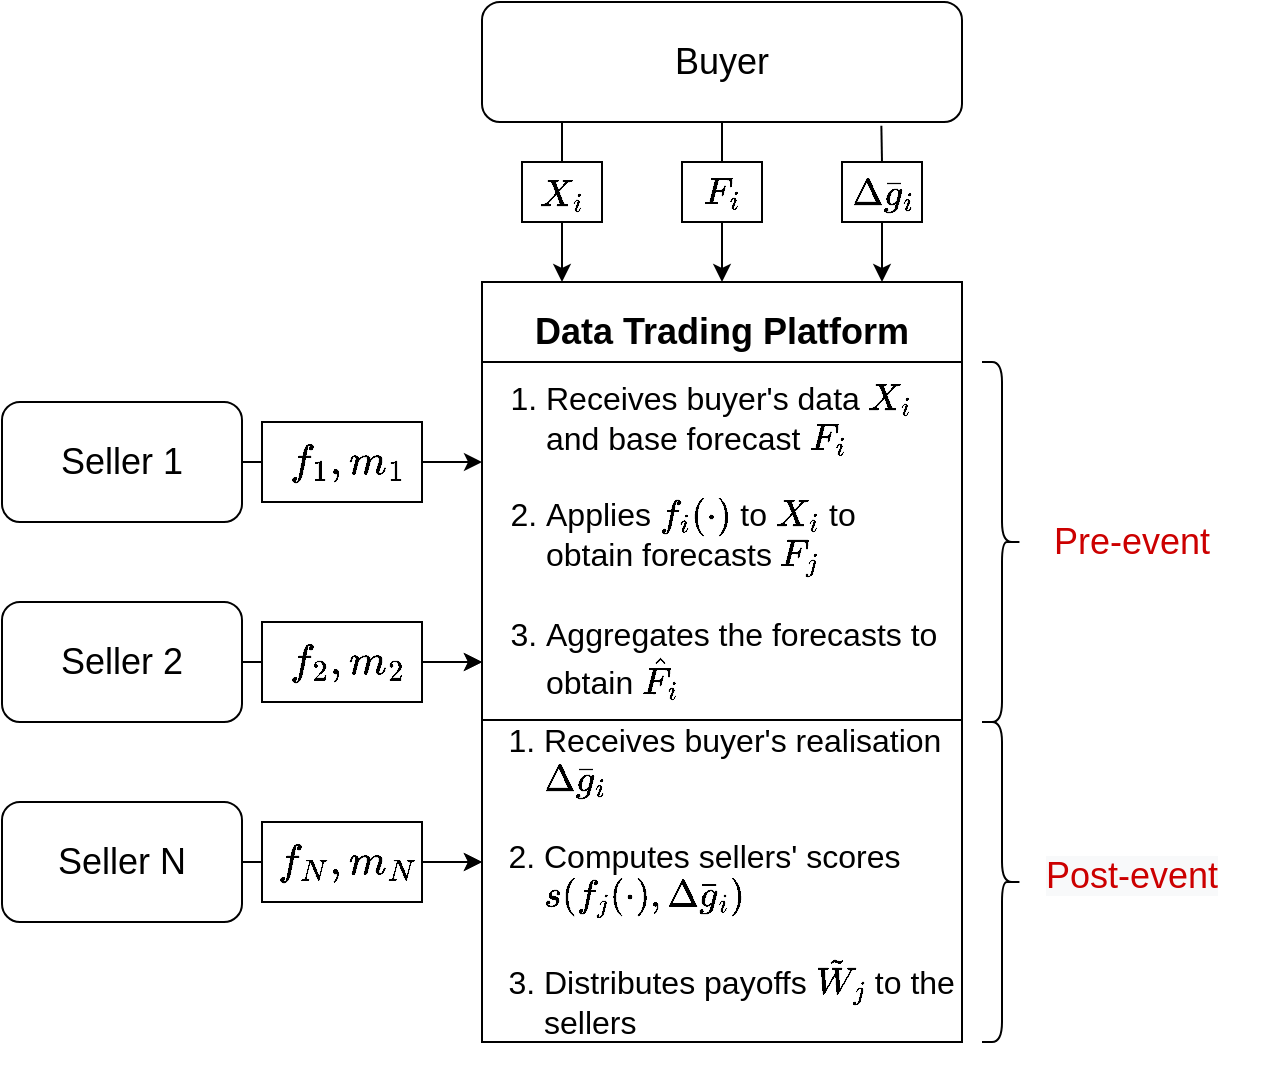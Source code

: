 <mxfile version="20.8.5" type="device"><diagram id="aNF4xVqLybmfQyOAj_uz" name="Page-1"><mxGraphModel dx="954" dy="616" grid="1" gridSize="10" guides="1" tooltips="1" connect="1" arrows="1" fold="1" page="1" pageScale="1" pageWidth="827" pageHeight="1169" math="1" shadow="0"><root><mxCell id="0"/><mxCell id="1" parent="0"/><mxCell id="6aFmtdA6Bt5ExhFvS5so-43" value="" style="rounded=0;whiteSpace=wrap;html=1;fontSize=16;fontColor=#000000;" parent="1" vertex="1"><mxGeometry x="327" y="390" width="80" height="40" as="geometry"/></mxCell><mxCell id="6aFmtdA6Bt5ExhFvS5so-1" value="" style="rounded=0;whiteSpace=wrap;html=1;" parent="1" vertex="1"><mxGeometry x="437" y="320" width="240" height="380" as="geometry"/></mxCell><mxCell id="6aFmtdA6Bt5ExhFvS5so-8" value="&lt;font style=&quot;font-size: 18px;&quot;&gt;&lt;b&gt;Data Trading Platform&lt;/b&gt;&lt;/font&gt;" style="text;html=1;strokeColor=none;fillColor=none;align=center;verticalAlign=middle;whiteSpace=wrap;rounded=0;" parent="1" vertex="1"><mxGeometry x="457" y="330" width="200" height="30" as="geometry"/></mxCell><mxCell id="6aFmtdA6Bt5ExhFvS5so-14" value="&lt;div&gt;&lt;ol style=&quot;font-size: 16px;&quot;&gt;&lt;li&gt;Receives buyer's data \( X_i \) and base forecast \( F_i \)&lt;br&gt;&lt;br&gt;&lt;/li&gt;&lt;li&gt;Applies \( f_i (\cdot) \) to \( X_i \) to obtain forecasts \( F_j \)&lt;br&gt;&lt;br&gt;&lt;/li&gt;&lt;li&gt;Aggregates the forecasts to obtain \( \hat{F}_i \)&lt;/li&gt;&lt;/ol&gt;&lt;div&gt;&lt;br&gt;&lt;/div&gt;&lt;/div&gt;" style="text;html=1;strokeColor=none;fillColor=none;align=left;verticalAlign=middle;whiteSpace=wrap;rounded=0;fontSize=18;" parent="1" vertex="1"><mxGeometry x="427" y="370" width="240" height="180" as="geometry"/></mxCell><mxCell id="6aFmtdA6Bt5ExhFvS5so-15" value="" style="endArrow=none;html=1;rounded=0;fontSize=18;" parent="1" edge="1"><mxGeometry width="50" height="50" relative="1" as="geometry"><mxPoint x="437" y="360" as="sourcePoint"/><mxPoint x="677" y="360" as="targetPoint"/></mxGeometry></mxCell><mxCell id="6aFmtdA6Bt5ExhFvS5so-16" value="Seller 1" style="rounded=1;whiteSpace=wrap;html=1;fontSize=18;" parent="1" vertex="1"><mxGeometry x="197" y="380" width="120" height="60" as="geometry"/></mxCell><mxCell id="6aFmtdA6Bt5ExhFvS5so-17" value="" style="endArrow=classic;html=1;rounded=0;fontSize=18;exitX=1;exitY=0.5;exitDx=0;exitDy=0;startArrow=none;" parent="1" source="6aFmtdA6Bt5ExhFvS5so-43" edge="1"><mxGeometry width="50" height="50" relative="1" as="geometry"><mxPoint x="547" y="430" as="sourcePoint"/><mxPoint x="437" y="410" as="targetPoint"/></mxGeometry></mxCell><mxCell id="6aFmtdA6Bt5ExhFvS5so-42" value="&lt;span style=&quot;font-size: 18px;&quot;&gt;\(f_1, m_1\)&lt;/span&gt;" style="edgeLabel;html=1;align=center;verticalAlign=middle;resizable=0;points=[];fontSize=16;fontColor=#000000;labelBackgroundColor=none;" parent="6aFmtdA6Bt5ExhFvS5so-17" vertex="1" connectable="0"><mxGeometry x="0.6" y="1" relative="1" as="geometry"><mxPoint x="-62" y="1" as="offset"/></mxGeometry></mxCell><mxCell id="6aFmtdA6Bt5ExhFvS5so-18" value="Seller 2" style="rounded=1;whiteSpace=wrap;html=1;fontSize=18;" parent="1" vertex="1"><mxGeometry x="197" y="480" width="120" height="60" as="geometry"/></mxCell><mxCell id="6aFmtdA6Bt5ExhFvS5so-19" value="" style="endArrow=classic;html=1;rounded=0;fontSize=18;exitX=1;exitY=0.5;exitDx=0;exitDy=0;entryX=0;entryY=0.5;entryDx=0;entryDy=0;" parent="1" source="6aFmtdA6Bt5ExhFvS5so-18" target="6aFmtdA6Bt5ExhFvS5so-1" edge="1"><mxGeometry width="50" height="50" relative="1" as="geometry"><mxPoint x="547" y="430" as="sourcePoint"/><mxPoint x="437" y="500" as="targetPoint"/></mxGeometry></mxCell><mxCell id="6aFmtdA6Bt5ExhFvS5so-20" value="Seller N" style="rounded=1;whiteSpace=wrap;html=1;fontSize=18;" parent="1" vertex="1"><mxGeometry x="197" y="580" width="120" height="60" as="geometry"/></mxCell><mxCell id="6aFmtdA6Bt5ExhFvS5so-21" value="" style="endArrow=classic;html=1;rounded=0;fontSize=18;exitX=1;exitY=0.5;exitDx=0;exitDy=0;entryX=0;entryY=0.763;entryDx=0;entryDy=0;entryPerimeter=0;" parent="1" source="6aFmtdA6Bt5ExhFvS5so-20" target="6aFmtdA6Bt5ExhFvS5so-1" edge="1"><mxGeometry width="50" height="50" relative="1" as="geometry"><mxPoint x="327" y="420" as="sourcePoint"/><mxPoint x="447" y="510" as="targetPoint"/></mxGeometry></mxCell><mxCell id="6aFmtdA6Bt5ExhFvS5so-23" style="edgeStyle=orthogonalEdgeStyle;rounded=0;orthogonalLoop=1;jettySize=auto;html=1;exitX=0.5;exitY=1;exitDx=0;exitDy=0;fontSize=18;" parent="1" source="6aFmtdA6Bt5ExhFvS5so-1" target="6aFmtdA6Bt5ExhFvS5so-1" edge="1"><mxGeometry relative="1" as="geometry"/></mxCell><mxCell id="6aFmtdA6Bt5ExhFvS5so-29" value="" style="endArrow=none;html=1;rounded=0;fontSize=18;" parent="1" edge="1"><mxGeometry width="50" height="50" relative="1" as="geometry"><mxPoint x="437" y="539" as="sourcePoint"/><mxPoint x="677" y="539" as="targetPoint"/></mxGeometry></mxCell><mxCell id="6aFmtdA6Bt5ExhFvS5so-31" value="" style="shape=curlyBracket;whiteSpace=wrap;html=1;rounded=1;flipH=1;fontSize=16;" parent="1" vertex="1"><mxGeometry x="687" y="360" width="20" height="180" as="geometry"/></mxCell><mxCell id="6aFmtdA6Bt5ExhFvS5so-32" value="" style="shape=curlyBracket;whiteSpace=wrap;html=1;rounded=1;flipH=1;fontSize=16;" parent="1" vertex="1"><mxGeometry x="687" y="540" width="20" height="160" as="geometry"/></mxCell><mxCell id="6aFmtdA6Bt5ExhFvS5so-34" value="Buyer" style="rounded=1;whiteSpace=wrap;html=1;fontSize=18;" parent="1" vertex="1"><mxGeometry x="437" y="180" width="240" height="60" as="geometry"/></mxCell><mxCell id="6aFmtdA6Bt5ExhFvS5so-35" value="&lt;font color=&quot;#cc0000&quot; style=&quot;font-size: 18px;&quot;&gt;Pre-event&lt;/font&gt;" style="text;html=1;strokeColor=none;fillColor=none;align=center;verticalAlign=middle;whiteSpace=wrap;rounded=0;fontSize=16;" parent="1" vertex="1"><mxGeometry x="717" y="435" width="90" height="30" as="geometry"/></mxCell><mxCell id="6aFmtdA6Bt5ExhFvS5so-36" value="&lt;span style=&quot;color: rgb(204, 0, 0); font-family: Helvetica; font-size: 18px; font-style: normal; font-variant-ligatures: normal; font-variant-caps: normal; font-weight: 400; letter-spacing: normal; orphans: 2; text-align: center; text-indent: 0px; text-transform: none; widows: 2; word-spacing: 0px; -webkit-text-stroke-width: 0px; background-color: rgb(248, 249, 250); text-decoration-thickness: initial; text-decoration-style: initial; text-decoration-color: initial; float: none; display: inline !important;&quot;&gt;Post-event&lt;/span&gt;" style="text;whiteSpace=wrap;html=1;fontSize=18;fontColor=#CC0000;" parent="1" vertex="1"><mxGeometry x="717" y="600" width="110" height="50" as="geometry"/></mxCell><mxCell id="6aFmtdA6Bt5ExhFvS5so-38" value="&lt;ol style=&quot;font-size: 16px;&quot;&gt;&lt;li&gt;&lt;div style=&quot;text-align: left;&quot;&gt;&lt;font style=&quot;background-color: initial; font-size: 16px;&quot;&gt;Receives buyer's realisation \( \Delta \bar{g}_i\)&lt;/font&gt;&lt;span style=&quot;background-color: initial;&quot;&gt;&lt;br&gt;&lt;br&gt;&lt;/span&gt;&lt;/div&gt;&lt;/li&gt;&lt;li style=&quot;text-align: left;&quot;&gt;Computes sellers' scores \( s(f_j (\cdot), \Delta \bar{g}_i) \)&lt;br&gt;&lt;br&gt;&lt;/li&gt;&lt;li style=&quot;text-align: left;&quot;&gt;Distributes payoffs \( \tilde{W}_j \) to the sellers&lt;/li&gt;&lt;/ol&gt;" style="text;html=1;strokeColor=none;fillColor=none;align=center;verticalAlign=middle;whiteSpace=wrap;rounded=0;fontSize=18;fontColor=#000000;" parent="1" vertex="1"><mxGeometry x="427" y="550" width="250" height="140" as="geometry"/></mxCell><mxCell id="6aFmtdA6Bt5ExhFvS5so-39" value="" style="endArrow=classic;html=1;rounded=0;fontSize=16;fontColor=#000000;startArrow=none;" parent="1" source="6aFmtdA6Bt5ExhFvS5so-62" edge="1"><mxGeometry width="50" height="50" relative="1" as="geometry"><mxPoint x="477" y="240" as="sourcePoint"/><mxPoint x="477" y="320" as="targetPoint"/></mxGeometry></mxCell><mxCell id="6aFmtdA6Bt5ExhFvS5so-40" value="" style="endArrow=classic;html=1;rounded=0;fontSize=16;fontColor=#000000;exitX=0.5;exitY=1;exitDx=0;exitDy=0;entryX=0.5;entryY=0;entryDx=0;entryDy=0;startArrow=none;" parent="1" source="6aFmtdA6Bt5ExhFvS5so-65" target="6aFmtdA6Bt5ExhFvS5so-1" edge="1"><mxGeometry width="50" height="50" relative="1" as="geometry"><mxPoint x="547" y="510" as="sourcePoint"/><mxPoint x="516" y="320" as="targetPoint"/><Array as="points"/></mxGeometry></mxCell><mxCell id="6aFmtdA6Bt5ExhFvS5so-44" value="" style="endArrow=none;html=1;rounded=0;fontSize=18;exitX=1;exitY=0.5;exitDx=0;exitDy=0;" parent="1" source="6aFmtdA6Bt5ExhFvS5so-16" target="6aFmtdA6Bt5ExhFvS5so-43" edge="1"><mxGeometry width="50" height="50" relative="1" as="geometry"><mxPoint x="317" y="410" as="sourcePoint"/><mxPoint x="437" y="410" as="targetPoint"/></mxGeometry></mxCell><mxCell id="6aFmtdA6Bt5ExhFvS5so-50" value="" style="rounded=0;whiteSpace=wrap;html=1;fontSize=16;fontColor=#000000;" parent="1" vertex="1"><mxGeometry x="327" y="490" width="80" height="40" as="geometry"/></mxCell><mxCell id="6aFmtdA6Bt5ExhFvS5so-51" value="" style="endArrow=classic;html=1;rounded=0;fontSize=18;exitX=1;exitY=0.5;exitDx=0;exitDy=0;startArrow=none;" parent="1" source="6aFmtdA6Bt5ExhFvS5so-50" edge="1"><mxGeometry width="50" height="50" relative="1" as="geometry"><mxPoint x="547" y="530" as="sourcePoint"/><mxPoint x="437" y="510" as="targetPoint"/></mxGeometry></mxCell><mxCell id="6aFmtdA6Bt5ExhFvS5so-52" value="&lt;span style=&quot;font-size: 18px;&quot;&gt;\(f_2, m_2\)&lt;/span&gt;" style="edgeLabel;html=1;align=center;verticalAlign=middle;resizable=0;points=[];fontSize=16;fontColor=#000000;labelBackgroundColor=none;" parent="6aFmtdA6Bt5ExhFvS5so-51" vertex="1" connectable="0"><mxGeometry x="0.6" y="1" relative="1" as="geometry"><mxPoint x="-62" y="1" as="offset"/></mxGeometry></mxCell><mxCell id="6aFmtdA6Bt5ExhFvS5so-56" value="" style="rounded=0;whiteSpace=wrap;html=1;fontSize=16;fontColor=#000000;" parent="1" vertex="1"><mxGeometry x="327" y="590" width="80" height="40" as="geometry"/></mxCell><mxCell id="6aFmtdA6Bt5ExhFvS5so-57" value="" style="endArrow=classic;html=1;rounded=0;fontSize=18;exitX=1;exitY=0.5;exitDx=0;exitDy=0;startArrow=none;" parent="1" source="6aFmtdA6Bt5ExhFvS5so-56" edge="1"><mxGeometry width="50" height="50" relative="1" as="geometry"><mxPoint x="547" y="630" as="sourcePoint"/><mxPoint x="437" y="610" as="targetPoint"/></mxGeometry></mxCell><mxCell id="6aFmtdA6Bt5ExhFvS5so-58" value="&lt;span style=&quot;font-size: 18px;&quot;&gt;\(f_N, m_N\)&lt;/span&gt;" style="edgeLabel;html=1;align=center;verticalAlign=middle;resizable=0;points=[];fontSize=16;fontColor=#000000;labelBackgroundColor=none;" parent="6aFmtdA6Bt5ExhFvS5so-57" vertex="1" connectable="0"><mxGeometry x="0.6" y="1" relative="1" as="geometry"><mxPoint x="-62" y="1" as="offset"/></mxGeometry></mxCell><mxCell id="6aFmtdA6Bt5ExhFvS5so-62" value="" style="rounded=0;whiteSpace=wrap;html=1;labelBackgroundColor=none;fontSize=16;fontColor=#000000;" parent="1" vertex="1"><mxGeometry x="457" y="260" width="40" height="30" as="geometry"/></mxCell><mxCell id="6aFmtdA6Bt5ExhFvS5so-63" value="" style="endArrow=none;html=1;rounded=0;fontSize=16;fontColor=#000000;" parent="1" target="6aFmtdA6Bt5ExhFvS5so-62" edge="1"><mxGeometry width="50" height="50" relative="1" as="geometry"><mxPoint x="477" y="240.0" as="sourcePoint"/><mxPoint x="477" y="320.0" as="targetPoint"/></mxGeometry></mxCell><mxCell id="6aFmtdA6Bt5ExhFvS5so-64" value="\( X_i \)" style="edgeLabel;html=1;align=center;verticalAlign=middle;resizable=0;points=[];fontSize=16;fontColor=#000000;" parent="6aFmtdA6Bt5ExhFvS5so-63" vertex="1" connectable="0"><mxGeometry x="-0.065" y="2" relative="1" as="geometry"><mxPoint x="-2" y="26" as="offset"/></mxGeometry></mxCell><mxCell id="6aFmtdA6Bt5ExhFvS5so-65" value="" style="rounded=0;whiteSpace=wrap;html=1;labelBackgroundColor=none;fontSize=16;fontColor=#000000;" parent="1" vertex="1"><mxGeometry x="537" y="260" width="40" height="30" as="geometry"/></mxCell><mxCell id="6aFmtdA6Bt5ExhFvS5so-66" value="" style="endArrow=none;html=1;rounded=0;fontSize=16;fontColor=#000000;exitX=0.5;exitY=1;exitDx=0;exitDy=0;entryX=0.5;entryY=0;entryDx=0;entryDy=0;" parent="1" source="6aFmtdA6Bt5ExhFvS5so-34" target="6aFmtdA6Bt5ExhFvS5so-65" edge="1"><mxGeometry width="50" height="50" relative="1" as="geometry"><mxPoint x="557" y="240.0" as="sourcePoint"/><mxPoint x="557" y="320.0" as="targetPoint"/><Array as="points"/></mxGeometry></mxCell><mxCell id="6aFmtdA6Bt5ExhFvS5so-67" value="\( F_i \)" style="edgeLabel;html=1;align=center;verticalAlign=middle;resizable=0;points=[];fontSize=16;fontColor=#000000;" parent="6aFmtdA6Bt5ExhFvS5so-66" vertex="1" connectable="0"><mxGeometry x="-0.035" y="-3" relative="1" as="geometry"><mxPoint x="3" y="25" as="offset"/></mxGeometry></mxCell><mxCell id="6aFmtdA6Bt5ExhFvS5so-68" value="" style="endArrow=classic;html=1;rounded=0;fontSize=16;fontColor=#000000;exitX=0.5;exitY=1;exitDx=0;exitDy=0;entryX=0.5;entryY=0;entryDx=0;entryDy=0;startArrow=none;" parent="1" source="6aFmtdA6Bt5ExhFvS5so-69" edge="1"><mxGeometry width="50" height="50" relative="1" as="geometry"><mxPoint x="627" y="510" as="sourcePoint"/><mxPoint x="637" y="320" as="targetPoint"/><Array as="points"/></mxGeometry></mxCell><mxCell id="6aFmtdA6Bt5ExhFvS5so-69" value="" style="rounded=0;whiteSpace=wrap;html=1;labelBackgroundColor=none;fontSize=16;fontColor=#000000;" parent="1" vertex="1"><mxGeometry x="617" y="260" width="40" height="30" as="geometry"/></mxCell><mxCell id="6aFmtdA6Bt5ExhFvS5so-71" value="" style="endArrow=none;html=1;rounded=0;fontSize=16;fontColor=#000000;exitX=0.5;exitY=0;exitDx=0;exitDy=0;entryX=0.832;entryY=1.032;entryDx=0;entryDy=0;entryPerimeter=0;" parent="1" source="6aFmtdA6Bt5ExhFvS5so-69" target="6aFmtdA6Bt5ExhFvS5so-34" edge="1"><mxGeometry width="50" height="50" relative="1" as="geometry"><mxPoint x="567" y="250.0" as="sourcePoint"/><mxPoint x="567" y="270" as="targetPoint"/><Array as="points"/></mxGeometry></mxCell><mxCell id="6aFmtdA6Bt5ExhFvS5so-72" value="\( \Delta \bar{g}_i \)" style="edgeLabel;html=1;align=center;verticalAlign=middle;resizable=0;points=[];fontSize=16;fontColor=#000000;" parent="6aFmtdA6Bt5ExhFvS5so-71" vertex="1" connectable="0"><mxGeometry x="-0.035" y="-3" relative="1" as="geometry"><mxPoint x="-3" y="24" as="offset"/></mxGeometry></mxCell></root></mxGraphModel></diagram></mxfile>